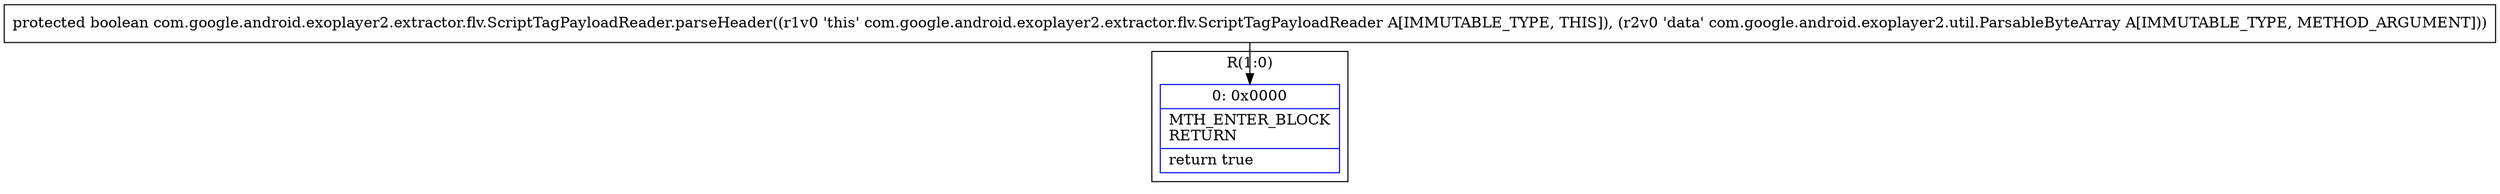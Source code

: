 digraph "CFG forcom.google.android.exoplayer2.extractor.flv.ScriptTagPayloadReader.parseHeader(Lcom\/google\/android\/exoplayer2\/util\/ParsableByteArray;)Z" {
subgraph cluster_Region_926418335 {
label = "R(1:0)";
node [shape=record,color=blue];
Node_0 [shape=record,label="{0\:\ 0x0000|MTH_ENTER_BLOCK\lRETURN\l|return true\l}"];
}
MethodNode[shape=record,label="{protected boolean com.google.android.exoplayer2.extractor.flv.ScriptTagPayloadReader.parseHeader((r1v0 'this' com.google.android.exoplayer2.extractor.flv.ScriptTagPayloadReader A[IMMUTABLE_TYPE, THIS]), (r2v0 'data' com.google.android.exoplayer2.util.ParsableByteArray A[IMMUTABLE_TYPE, METHOD_ARGUMENT])) }"];
MethodNode -> Node_0;
}


